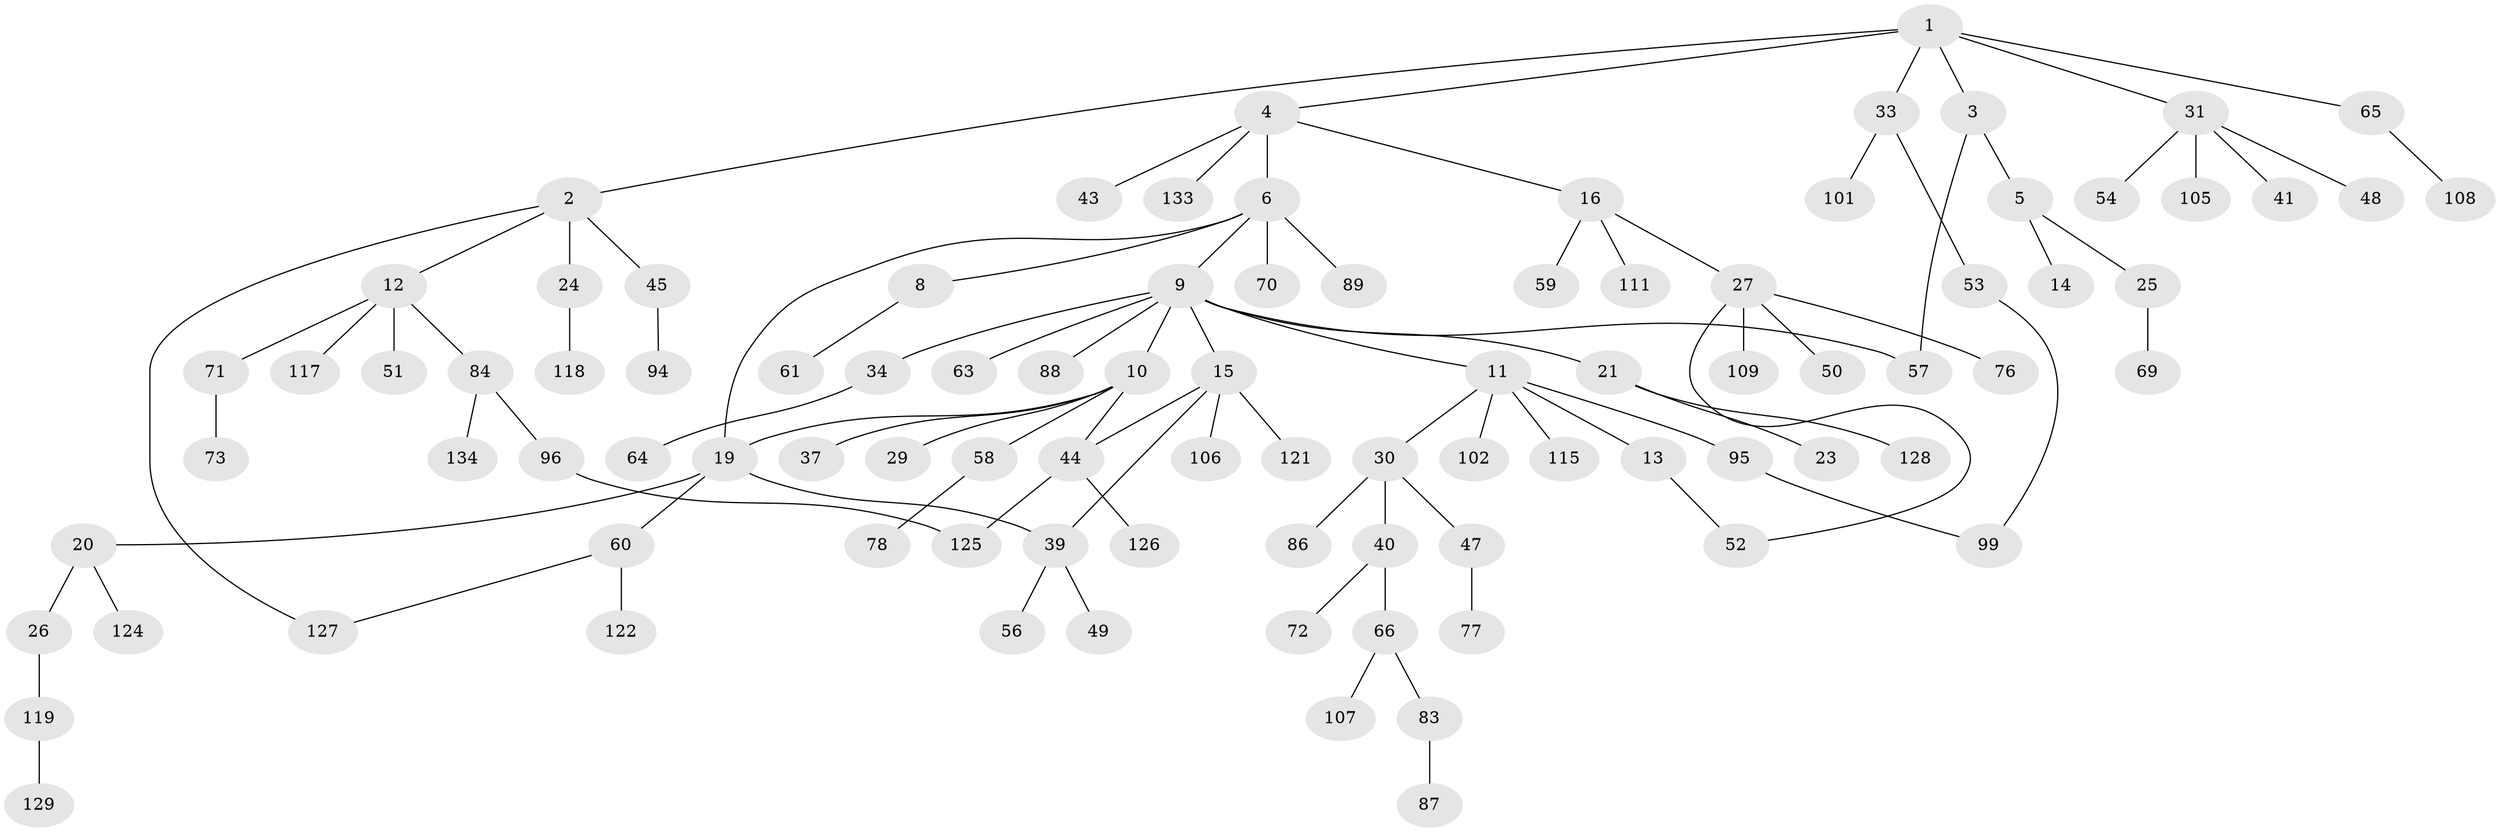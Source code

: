 // Generated by graph-tools (version 1.1) at 2025/51/02/27/25 19:51:40]
// undirected, 93 vertices, 100 edges
graph export_dot {
graph [start="1"]
  node [color=gray90,style=filled];
  1 [super="+17"];
  2 [super="+85"];
  3 [super="+18"];
  4 [super="+62"];
  5 [super="+7"];
  6 [super="+46"];
  8 [super="+82"];
  9 [super="+103"];
  10 [super="+38"];
  11 [super="+22"];
  12 [super="+98"];
  13 [super="+67"];
  14;
  15 [super="+36"];
  16 [super="+28"];
  19 [super="+81"];
  20 [super="+74"];
  21 [super="+55"];
  23;
  24 [super="+123"];
  25;
  26;
  27 [super="+32"];
  29 [super="+42"];
  30 [super="+135"];
  31 [super="+35"];
  33 [super="+90"];
  34 [super="+93"];
  37 [super="+92"];
  39 [super="+110"];
  40;
  41 [super="+79"];
  43;
  44 [super="+80"];
  45 [super="+130"];
  47 [super="+75"];
  48 [super="+100"];
  49;
  50;
  51;
  52 [super="+68"];
  53;
  54;
  56;
  57;
  58 [super="+91"];
  59 [super="+97"];
  60;
  61;
  63;
  64;
  65;
  66 [super="+114"];
  69;
  70;
  71 [super="+104"];
  72;
  73;
  76;
  77;
  78;
  83 [super="+113"];
  84;
  86;
  87;
  88 [super="+132"];
  89;
  94;
  95;
  96 [super="+112"];
  99 [super="+120"];
  101;
  102;
  105;
  106;
  107;
  108 [super="+116"];
  109;
  111;
  115;
  117;
  118;
  119;
  121;
  122;
  124;
  125;
  126;
  127 [super="+131"];
  128;
  129;
  133;
  134;
  1 -- 2;
  1 -- 3;
  1 -- 4;
  1 -- 65;
  1 -- 31;
  1 -- 33;
  2 -- 12;
  2 -- 24;
  2 -- 45;
  2 -- 127;
  3 -- 5;
  3 -- 57;
  4 -- 6;
  4 -- 16;
  4 -- 43;
  4 -- 133;
  5 -- 25;
  5 -- 14;
  6 -- 8;
  6 -- 9;
  6 -- 70;
  6 -- 89;
  6 -- 19;
  8 -- 61;
  9 -- 10;
  9 -- 11;
  9 -- 15;
  9 -- 21;
  9 -- 34;
  9 -- 63;
  9 -- 88;
  9 -- 57;
  10 -- 19;
  10 -- 29;
  10 -- 37;
  10 -- 58;
  10 -- 44;
  11 -- 13;
  11 -- 30;
  11 -- 102;
  11 -- 115;
  11 -- 95;
  12 -- 51;
  12 -- 71;
  12 -- 84;
  12 -- 117;
  13 -- 52;
  15 -- 121;
  15 -- 44;
  15 -- 106;
  15 -- 39;
  16 -- 27;
  16 -- 59;
  16 -- 111;
  19 -- 20;
  19 -- 60;
  19 -- 39;
  20 -- 26;
  20 -- 124;
  21 -- 23;
  21 -- 128;
  24 -- 118;
  25 -- 69;
  26 -- 119;
  27 -- 109;
  27 -- 50;
  27 -- 76;
  27 -- 52;
  30 -- 40;
  30 -- 47;
  30 -- 86;
  31 -- 41;
  31 -- 48;
  31 -- 54;
  31 -- 105;
  33 -- 53;
  33 -- 101;
  34 -- 64;
  39 -- 49;
  39 -- 56;
  40 -- 66;
  40 -- 72;
  44 -- 125;
  44 -- 126;
  45 -- 94;
  47 -- 77;
  53 -- 99;
  58 -- 78;
  60 -- 122;
  60 -- 127;
  65 -- 108;
  66 -- 83;
  66 -- 107;
  71 -- 73;
  83 -- 87;
  84 -- 96;
  84 -- 134;
  95 -- 99;
  96 -- 125;
  119 -- 129;
}
